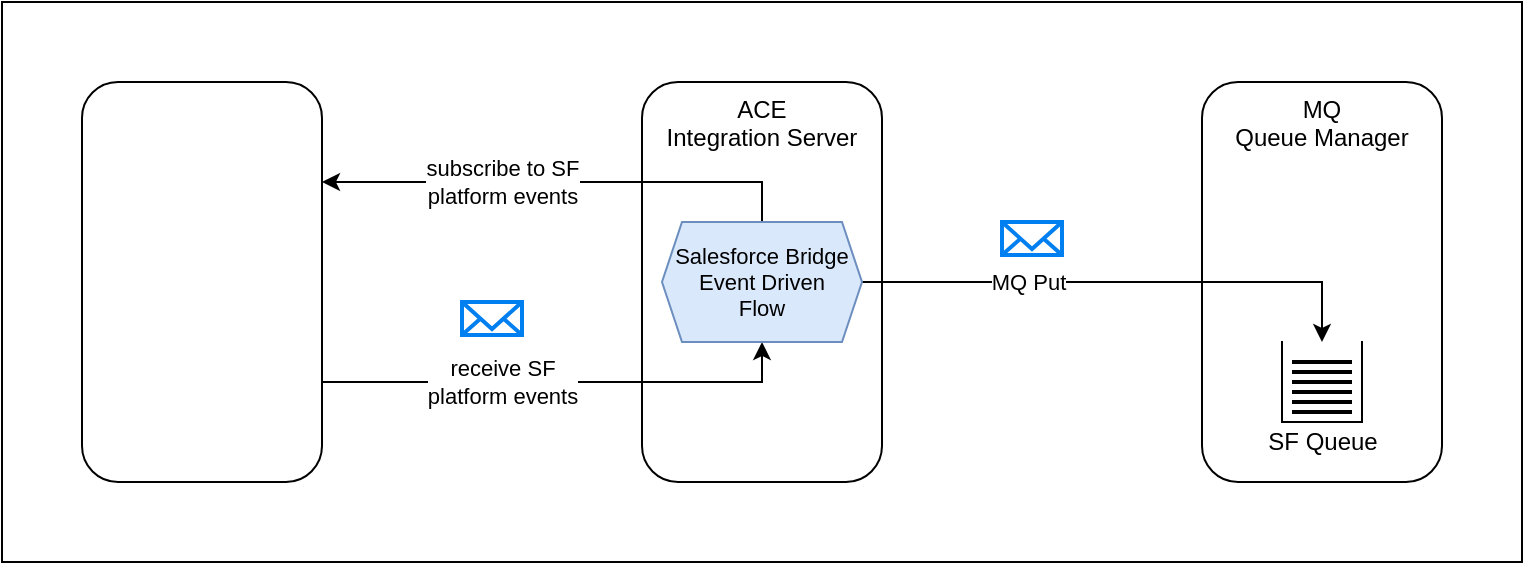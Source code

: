 <mxfile version="21.2.8" type="device">
  <diagram name="Page-1" id="WScbiieCJrIoPyfDi6MG">
    <mxGraphModel dx="1063" dy="823" grid="1" gridSize="10" guides="1" tooltips="1" connect="1" arrows="1" fold="1" page="1" pageScale="1" pageWidth="827" pageHeight="1169" math="0" shadow="0">
      <root>
        <mxCell id="0" />
        <mxCell id="1" parent="0" />
        <mxCell id="ZPqtmvvV7tbtc_1M3ivK-27" value="" style="rounded=0;whiteSpace=wrap;html=1;" parent="1" vertex="1">
          <mxGeometry x="80" y="280" width="760" height="280" as="geometry" />
        </mxCell>
        <mxCell id="ZPqtmvvV7tbtc_1M3ivK-1" value="ACE&lt;br&gt;Integration Server" style="rounded=1;whiteSpace=wrap;html=1;verticalAlign=top;" parent="1" vertex="1">
          <mxGeometry x="400" y="320" width="120" height="200" as="geometry" />
        </mxCell>
        <mxCell id="ZPqtmvvV7tbtc_1M3ivK-7" value="MQ&lt;br&gt;Queue Manager" style="rounded=1;whiteSpace=wrap;html=1;verticalAlign=top;" parent="1" vertex="1">
          <mxGeometry x="680" y="320" width="120" height="200" as="geometry" />
        </mxCell>
        <mxCell id="ZPqtmvvV7tbtc_1M3ivK-4" value="subscribe to SF&lt;br&gt;platform events" style="edgeStyle=orthogonalEdgeStyle;rounded=0;orthogonalLoop=1;jettySize=auto;html=1;exitX=0.5;exitY=0;exitDx=0;exitDy=0;" parent="1" source="ZPqtmvvV7tbtc_1M3ivK-23" edge="1">
          <mxGeometry x="0.25" relative="1" as="geometry">
            <mxPoint x="240" y="370" as="targetPoint" />
            <Array as="points">
              <mxPoint x="460" y="370" />
            </Array>
            <mxPoint as="offset" />
          </mxGeometry>
        </mxCell>
        <mxCell id="ZPqtmvvV7tbtc_1M3ivK-9" value="MQ Put" style="edgeStyle=orthogonalEdgeStyle;rounded=0;orthogonalLoop=1;jettySize=auto;html=1;entryX=0.5;entryY=0;entryDx=0;entryDy=0;exitX=1;exitY=0.5;exitDx=0;exitDy=0;" parent="1" source="ZPqtmvvV7tbtc_1M3ivK-23" target="ZPqtmvvV7tbtc_1M3ivK-13" edge="1">
          <mxGeometry x="-0.361" relative="1" as="geometry">
            <Array as="points">
              <mxPoint x="740" y="420" />
            </Array>
            <mxPoint as="offset" />
          </mxGeometry>
        </mxCell>
        <mxCell id="ZPqtmvvV7tbtc_1M3ivK-6" value="receive SF&lt;br&gt;platform events" style="edgeStyle=orthogonalEdgeStyle;rounded=0;orthogonalLoop=1;jettySize=auto;html=1;entryX=0.5;entryY=1;entryDx=0;entryDy=0;exitX=1;exitY=0.75;exitDx=0;exitDy=0;" parent="1" source="ZPqtmvvV7tbtc_1M3ivK-2" target="ZPqtmvvV7tbtc_1M3ivK-23" edge="1">
          <mxGeometry x="-0.25" relative="1" as="geometry">
            <Array as="points">
              <mxPoint x="460" y="470" />
            </Array>
            <mxPoint as="offset" />
          </mxGeometry>
        </mxCell>
        <mxCell id="ZPqtmvvV7tbtc_1M3ivK-2" value="" style="rounded=1;whiteSpace=wrap;html=1;" parent="1" vertex="1">
          <mxGeometry x="120" y="320" width="120" height="200" as="geometry" />
        </mxCell>
        <mxCell id="ZPqtmvvV7tbtc_1M3ivK-3" value="" style="shape=image;verticalLabelPosition=bottom;labelBackgroundColor=default;verticalAlign=top;aspect=fixed;imageAspect=0;image=https://c1.sfdcstatic.com/content/dam/sfdc-docs/www/logos/logo-salesforce.svg;" parent="1" vertex="1">
          <mxGeometry x="134" y="388" width="92" height="64" as="geometry" />
        </mxCell>
        <mxCell id="ZPqtmvvV7tbtc_1M3ivK-22" value="" style="group" parent="1" vertex="1" connectable="0">
          <mxGeometry x="720" y="450" width="60" height="65" as="geometry" />
        </mxCell>
        <mxCell id="ZPqtmvvV7tbtc_1M3ivK-13" value="" style="shape=partialRectangle;whiteSpace=wrap;html=1;bottom=1;right=1;left=1;top=0;fillColor=none;routingCenterX=-0.5;" parent="ZPqtmvvV7tbtc_1M3ivK-22" vertex="1">
          <mxGeometry width="40" height="40" as="geometry" />
        </mxCell>
        <mxCell id="ZPqtmvvV7tbtc_1M3ivK-14" value="" style="line;strokeWidth=2;html=1;" parent="ZPqtmvvV7tbtc_1M3ivK-22" vertex="1">
          <mxGeometry x="5" y="30" width="30" height="10" as="geometry" />
        </mxCell>
        <mxCell id="ZPqtmvvV7tbtc_1M3ivK-15" value="" style="line;strokeWidth=2;html=1;" parent="ZPqtmvvV7tbtc_1M3ivK-22" vertex="1">
          <mxGeometry x="5" y="25" width="30" height="10" as="geometry" />
        </mxCell>
        <mxCell id="ZPqtmvvV7tbtc_1M3ivK-16" value="" style="line;strokeWidth=2;html=1;" parent="ZPqtmvvV7tbtc_1M3ivK-22" vertex="1">
          <mxGeometry x="5" y="30" width="30" height="10" as="geometry" />
        </mxCell>
        <mxCell id="ZPqtmvvV7tbtc_1M3ivK-17" value="" style="line;strokeWidth=2;html=1;" parent="ZPqtmvvV7tbtc_1M3ivK-22" vertex="1">
          <mxGeometry x="5" y="20" width="30" height="10" as="geometry" />
        </mxCell>
        <mxCell id="ZPqtmvvV7tbtc_1M3ivK-18" value="" style="line;strokeWidth=2;html=1;" parent="ZPqtmvvV7tbtc_1M3ivK-22" vertex="1">
          <mxGeometry x="5" y="15" width="30" height="10" as="geometry" />
        </mxCell>
        <mxCell id="ZPqtmvvV7tbtc_1M3ivK-20" value="" style="line;strokeWidth=2;html=1;" parent="ZPqtmvvV7tbtc_1M3ivK-22" vertex="1">
          <mxGeometry x="5" y="10" width="30" height="10" as="geometry" />
        </mxCell>
        <mxCell id="ZPqtmvvV7tbtc_1M3ivK-21" value="" style="line;strokeWidth=2;html=1;" parent="ZPqtmvvV7tbtc_1M3ivK-22" vertex="1">
          <mxGeometry x="5" y="5" width="30" height="10" as="geometry" />
        </mxCell>
        <mxCell id="ZPqtmvvV7tbtc_1M3ivK-24" value="SF Queue" style="text;html=1;align=center;verticalAlign=middle;resizable=0;points=[];autosize=1;strokeColor=none;fillColor=none;" parent="ZPqtmvvV7tbtc_1M3ivK-22" vertex="1">
          <mxGeometry x="-20" y="35" width="80" height="30" as="geometry" />
        </mxCell>
        <mxCell id="ZPqtmvvV7tbtc_1M3ivK-23" value="Salesforce Bridge Event Driven&lt;br style=&quot;font-size: 11px;&quot;&gt;Flow" style="shape=hexagon;perimeter=hexagonPerimeter2;whiteSpace=wrap;html=1;fixedSize=1;size=10;fillColor=#dae8fc;strokeColor=#6c8ebf;fontSize=11;" parent="1" vertex="1">
          <mxGeometry x="410" y="390" width="100" height="60" as="geometry" />
        </mxCell>
        <mxCell id="ZPqtmvvV7tbtc_1M3ivK-25" value="" style="html=1;verticalLabelPosition=bottom;align=center;labelBackgroundColor=#ffffff;verticalAlign=top;strokeWidth=2;strokeColor=#0080F0;shadow=0;dashed=0;shape=mxgraph.ios7.icons.mail;" parent="1" vertex="1">
          <mxGeometry x="310" y="430" width="30" height="16.5" as="geometry" />
        </mxCell>
        <mxCell id="ZPqtmvvV7tbtc_1M3ivK-26" value="" style="html=1;verticalLabelPosition=bottom;align=center;labelBackgroundColor=#ffffff;verticalAlign=top;strokeWidth=2;strokeColor=#0080F0;shadow=0;dashed=0;shape=mxgraph.ios7.icons.mail;" parent="1" vertex="1">
          <mxGeometry x="580" y="390" width="30" height="16.5" as="geometry" />
        </mxCell>
      </root>
    </mxGraphModel>
  </diagram>
</mxfile>
